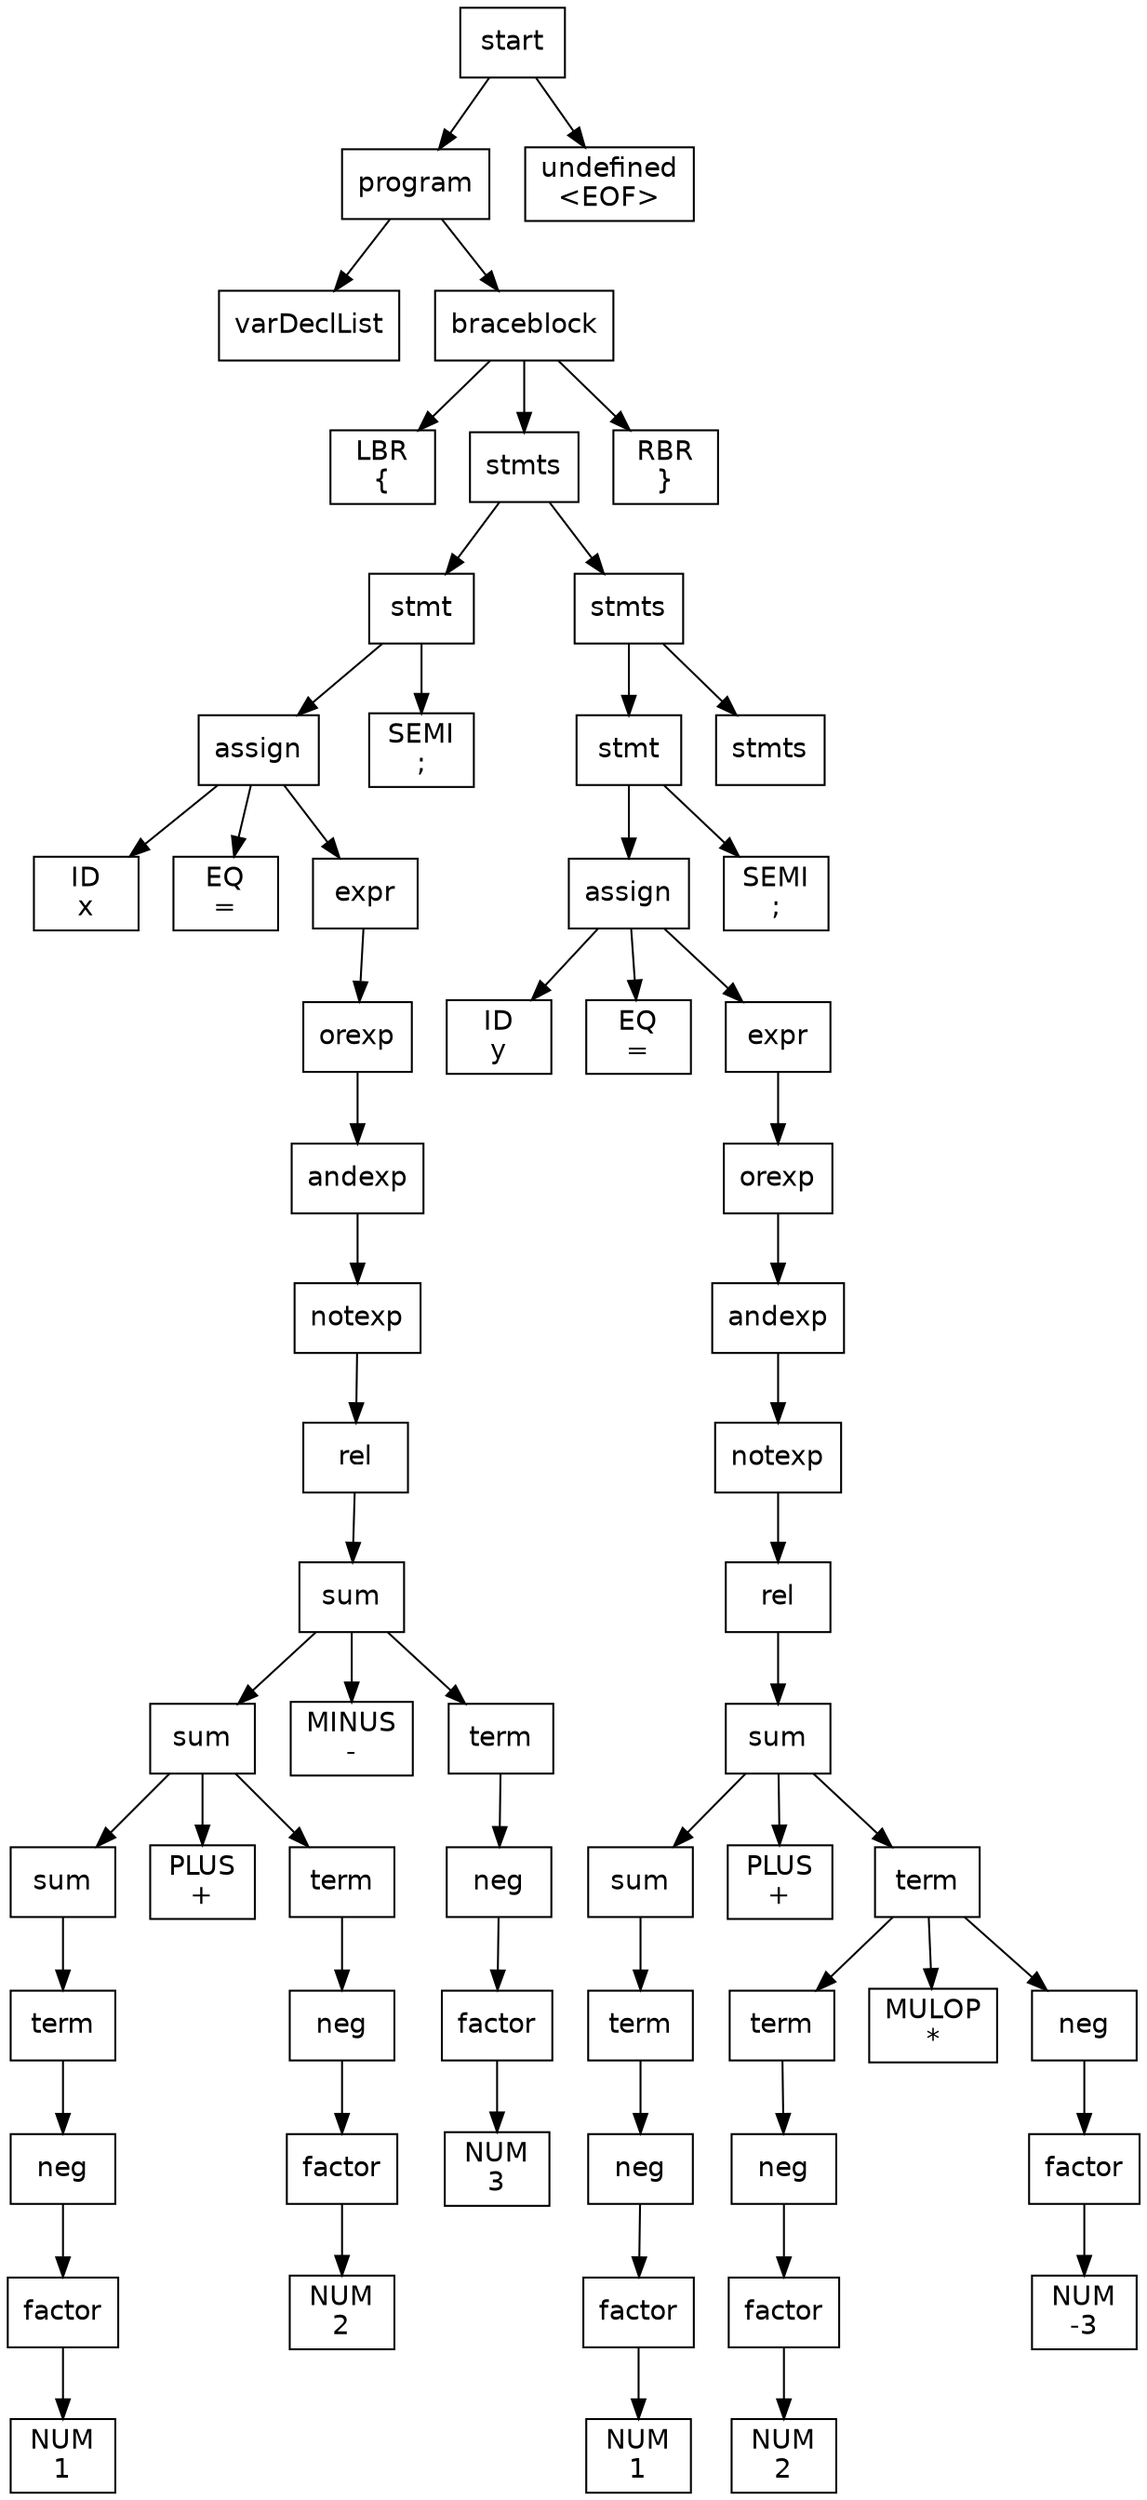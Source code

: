 digraph d{
node [fontname="Helvetica",shape=box];
n0 [label=<start>];
n1 [label=<program>];
n2 [label=<varDeclList>];
n3 [label=<braceblock>];
n4 [label=<LBR<br/>{>];
n5 [label=<stmts>];
n6 [label=<stmt>];
n7 [label=<assign>];
n8 [label=<ID<br/>x>];
n9 [label=<EQ<br/>=>];
n10 [label=<expr>];
n11 [label=<orexp>];
n12 [label=<andexp>];
n13 [label=<notexp>];
n14 [label=<rel>];
n15 [label=<sum>];
n16 [label=<sum>];
n17 [label=<sum>];
n18 [label=<term>];
n19 [label=<neg>];
n20 [label=<factor>];
n21 [label=<NUM<br/>1>];
n22 [label=<PLUS<br/>+>];
n23 [label=<term>];
n24 [label=<neg>];
n25 [label=<factor>];
n26 [label=<NUM<br/>2>];
n27 [label=<MINUS<br/>->];
n28 [label=<term>];
n29 [label=<neg>];
n30 [label=<factor>];
n31 [label=<NUM<br/>3>];
n32 [label=<SEMI<br/>;>];
n33 [label=<stmts>];
n34 [label=<stmt>];
n35 [label=<assign>];
n36 [label=<ID<br/>y>];
n37 [label=<EQ<br/>=>];
n38 [label=<expr>];
n39 [label=<orexp>];
n40 [label=<andexp>];
n41 [label=<notexp>];
n42 [label=<rel>];
n43 [label=<sum>];
n44 [label=<sum>];
n45 [label=<term>];
n46 [label=<neg>];
n47 [label=<factor>];
n48 [label=<NUM<br/>1>];
n49 [label=<PLUS<br/>+>];
n50 [label=<term>];
n51 [label=<term>];
n52 [label=<neg>];
n53 [label=<factor>];
n54 [label=<NUM<br/>2>];
n55 [label=<MULOP<br/>*>];
n56 [label=<neg>];
n57 [label=<factor>];
n58 [label=<NUM<br/>-3>];
n59 [label=<SEMI<br/>;>];
n60 [label=<stmts>];
n61 [label=<RBR<br/>}>];
n62 [label=<undefined<br/>&lt;EOF&gt;>];
n0 -> n1;
n0 -> n62;
n1 -> n2;
n1 -> n3;
n3 -> n4;
n3 -> n5;
n3 -> n61;
n5 -> n6;
n5 -> n33;
n6 -> n7;
n6 -> n32;
n7 -> n8;
n7 -> n9;
n7 -> n10;
n10 -> n11;
n11 -> n12;
n12 -> n13;
n13 -> n14;
n14 -> n15;
n15 -> n16;
n15 -> n27;
n15 -> n28;
n16 -> n17;
n16 -> n22;
n16 -> n23;
n17 -> n18;
n18 -> n19;
n19 -> n20;
n20 -> n21;
n23 -> n24;
n24 -> n25;
n25 -> n26;
n28 -> n29;
n29 -> n30;
n30 -> n31;
n33 -> n34;
n33 -> n60;
n34 -> n35;
n34 -> n59;
n35 -> n36;
n35 -> n37;
n35 -> n38;
n38 -> n39;
n39 -> n40;
n40 -> n41;
n41 -> n42;
n42 -> n43;
n43 -> n44;
n43 -> n49;
n43 -> n50;
n44 -> n45;
n45 -> n46;
n46 -> n47;
n47 -> n48;
n50 -> n51;
n50 -> n55;
n50 -> n56;
n51 -> n52;
n52 -> n53;
n53 -> n54;
n56 -> n57;
n57 -> n58;
}